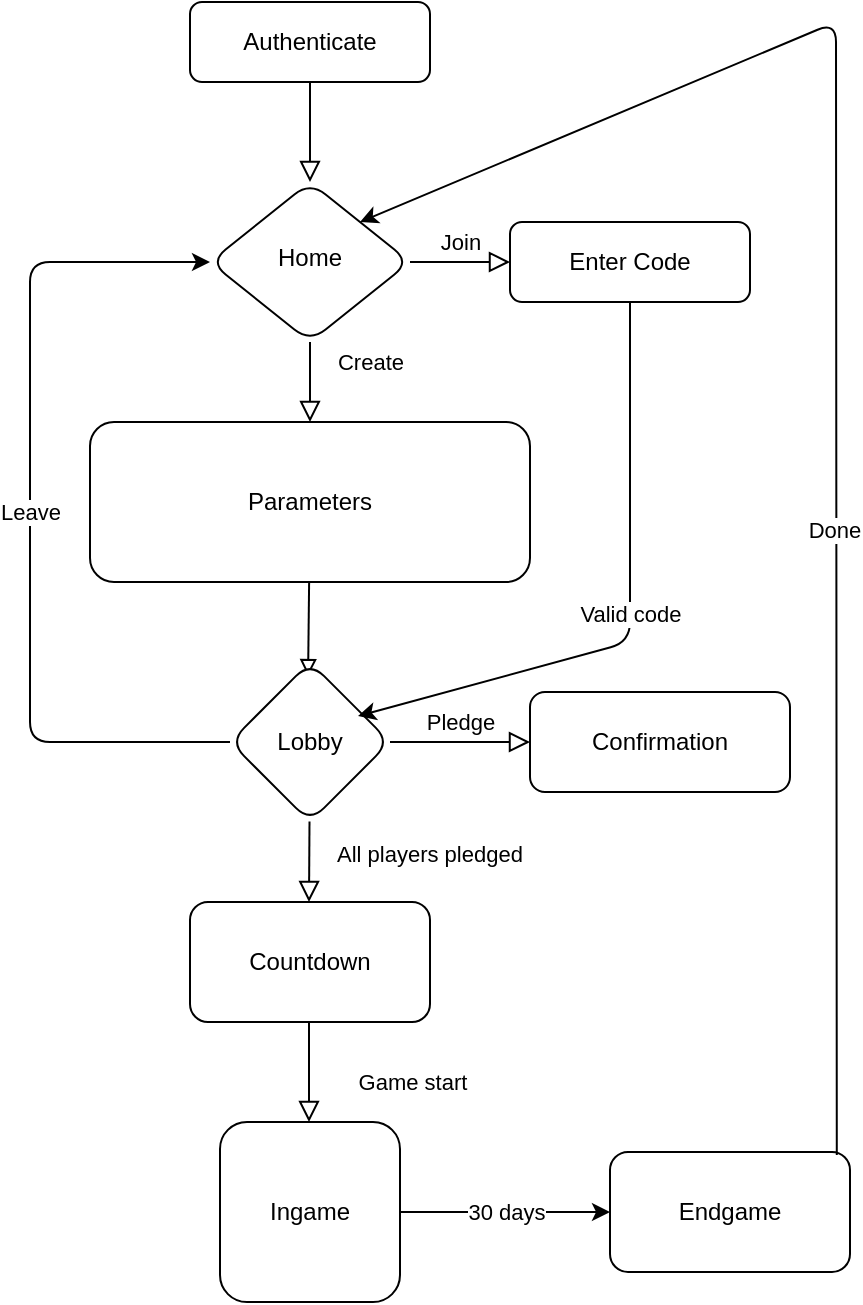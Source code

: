 <mxfile version="14.6.13" type="github">
  <diagram id="C5RBs43oDa-KdzZeNtuy" name="Page-1">
    <mxGraphModel dx="1179" dy="804" grid="1" gridSize="10" guides="1" tooltips="1" connect="1" arrows="1" fold="1" page="1" pageScale="1" pageWidth="827" pageHeight="1169" math="0" shadow="0">
      <root>
        <mxCell id="WIyWlLk6GJQsqaUBKTNV-0" />
        <mxCell id="WIyWlLk6GJQsqaUBKTNV-1" parent="WIyWlLk6GJQsqaUBKTNV-0" />
        <mxCell id="WIyWlLk6GJQsqaUBKTNV-2" value="" style="rounded=0;html=1;jettySize=auto;orthogonalLoop=1;fontSize=11;endArrow=block;endFill=0;endSize=8;strokeWidth=1;shadow=0;labelBackgroundColor=none;edgeStyle=orthogonalEdgeStyle;" parent="WIyWlLk6GJQsqaUBKTNV-1" source="WIyWlLk6GJQsqaUBKTNV-3" target="WIyWlLk6GJQsqaUBKTNV-6" edge="1">
          <mxGeometry relative="1" as="geometry" />
        </mxCell>
        <mxCell id="WIyWlLk6GJQsqaUBKTNV-3" value="Authenticate" style="rounded=1;whiteSpace=wrap;html=1;fontSize=12;glass=0;strokeWidth=1;shadow=0;" parent="WIyWlLk6GJQsqaUBKTNV-1" vertex="1">
          <mxGeometry x="260" y="80" width="120" height="40" as="geometry" />
        </mxCell>
        <mxCell id="WIyWlLk6GJQsqaUBKTNV-4" value="Create" style="rounded=0;html=1;jettySize=auto;orthogonalLoop=1;fontSize=11;endArrow=block;endFill=0;endSize=8;strokeWidth=1;shadow=0;labelBackgroundColor=none;edgeStyle=orthogonalEdgeStyle;entryX=0.5;entryY=0;entryDx=0;entryDy=0;" parent="WIyWlLk6GJQsqaUBKTNV-1" source="WIyWlLk6GJQsqaUBKTNV-6" target="_NtH6kBTuv8D4G-WiYzf-1" edge="1">
          <mxGeometry x="-0.5" y="30" relative="1" as="geometry">
            <mxPoint as="offset" />
            <mxPoint x="320" y="290" as="targetPoint" />
          </mxGeometry>
        </mxCell>
        <mxCell id="WIyWlLk6GJQsqaUBKTNV-5" value="Join" style="edgeStyle=orthogonalEdgeStyle;rounded=0;html=1;jettySize=auto;orthogonalLoop=1;fontSize=11;endArrow=block;endFill=0;endSize=8;strokeWidth=1;shadow=0;labelBackgroundColor=none;" parent="WIyWlLk6GJQsqaUBKTNV-1" source="WIyWlLk6GJQsqaUBKTNV-6" target="WIyWlLk6GJQsqaUBKTNV-7" edge="1">
          <mxGeometry y="10" relative="1" as="geometry">
            <mxPoint as="offset" />
          </mxGeometry>
        </mxCell>
        <mxCell id="WIyWlLk6GJQsqaUBKTNV-6" value="Home" style="rhombus;whiteSpace=wrap;html=1;shadow=0;fontFamily=Helvetica;fontSize=12;align=center;strokeWidth=1;spacing=6;spacingTop=-4;rounded=1;" parent="WIyWlLk6GJQsqaUBKTNV-1" vertex="1">
          <mxGeometry x="270" y="170" width="100" height="80" as="geometry" />
        </mxCell>
        <mxCell id="WIyWlLk6GJQsqaUBKTNV-7" value="Enter Code" style="rounded=1;whiteSpace=wrap;html=1;fontSize=12;glass=0;strokeWidth=1;shadow=0;" parent="WIyWlLk6GJQsqaUBKTNV-1" vertex="1">
          <mxGeometry x="420" y="190" width="120" height="40" as="geometry" />
        </mxCell>
        <mxCell id="WIyWlLk6GJQsqaUBKTNV-8" value="" style="rounded=0;html=1;jettySize=auto;orthogonalLoop=1;fontSize=11;endArrow=block;endFill=0;strokeWidth=1;shadow=0;labelBackgroundColor=none;entryX=0.488;entryY=0.088;entryDx=0;entryDy=0;entryPerimeter=0;" parent="WIyWlLk6GJQsqaUBKTNV-1" source="_NtH6kBTuv8D4G-WiYzf-1" target="_NtH6kBTuv8D4G-WiYzf-2" edge="1">
          <mxGeometry x="0.333" y="20" relative="1" as="geometry">
            <mxPoint as="offset" />
            <mxPoint x="320" y="370" as="sourcePoint" />
            <mxPoint x="320" y="400" as="targetPoint" />
          </mxGeometry>
        </mxCell>
        <mxCell id="_NtH6kBTuv8D4G-WiYzf-1" value="Parameters" style="rounded=1;whiteSpace=wrap;html=1;" vertex="1" parent="WIyWlLk6GJQsqaUBKTNV-1">
          <mxGeometry x="210" y="290" width="220" height="80" as="geometry" />
        </mxCell>
        <mxCell id="_NtH6kBTuv8D4G-WiYzf-2" value="Lobby" style="rhombus;whiteSpace=wrap;html=1;rounded=1;" vertex="1" parent="WIyWlLk6GJQsqaUBKTNV-1">
          <mxGeometry x="280" y="410" width="80" height="80" as="geometry" />
        </mxCell>
        <mxCell id="_NtH6kBTuv8D4G-WiYzf-3" value="Pledge" style="rounded=0;html=1;jettySize=auto;orthogonalLoop=1;fontSize=11;endArrow=block;endFill=0;endSize=8;strokeWidth=1;shadow=0;labelBackgroundColor=none;entryX=0;entryY=0.5;entryDx=0;entryDy=0;" edge="1" parent="WIyWlLk6GJQsqaUBKTNV-1" source="_NtH6kBTuv8D4G-WiYzf-2" target="_NtH6kBTuv8D4G-WiYzf-5">
          <mxGeometry y="10" relative="1" as="geometry">
            <mxPoint as="offset" />
            <mxPoint x="410" y="440" as="sourcePoint" />
            <mxPoint x="420" y="440" as="targetPoint" />
          </mxGeometry>
        </mxCell>
        <mxCell id="_NtH6kBTuv8D4G-WiYzf-5" value="Confirmation" style="rounded=1;whiteSpace=wrap;html=1;" vertex="1" parent="WIyWlLk6GJQsqaUBKTNV-1">
          <mxGeometry x="430" y="425" width="130" height="50" as="geometry" />
        </mxCell>
        <mxCell id="_NtH6kBTuv8D4G-WiYzf-6" value="All players pledged&amp;nbsp;" style="rounded=0;html=1;jettySize=auto;orthogonalLoop=1;fontSize=11;endArrow=block;endFill=0;endSize=8;strokeWidth=1;shadow=0;labelBackgroundColor=none;" edge="1" parent="WIyWlLk6GJQsqaUBKTNV-1" source="_NtH6kBTuv8D4G-WiYzf-2">
          <mxGeometry x="-0.2" y="61" relative="1" as="geometry">
            <mxPoint as="offset" />
            <mxPoint x="319.5" y="480" as="sourcePoint" />
            <mxPoint x="319.5" y="530" as="targetPoint" />
          </mxGeometry>
        </mxCell>
        <mxCell id="_NtH6kBTuv8D4G-WiYzf-7" value="Countdown" style="rounded=1;whiteSpace=wrap;html=1;" vertex="1" parent="WIyWlLk6GJQsqaUBKTNV-1">
          <mxGeometry x="260" y="530" width="120" height="60" as="geometry" />
        </mxCell>
        <mxCell id="_NtH6kBTuv8D4G-WiYzf-8" value="Game start" style="rounded=0;html=1;jettySize=auto;orthogonalLoop=1;fontSize=11;endArrow=block;endFill=0;endSize=8;strokeWidth=1;shadow=0;labelBackgroundColor=none;edgeStyle=orthogonalEdgeStyle;" edge="1" parent="WIyWlLk6GJQsqaUBKTNV-1">
          <mxGeometry x="0.2" y="51" relative="1" as="geometry">
            <mxPoint as="offset" />
            <mxPoint x="319.5" y="590" as="sourcePoint" />
            <mxPoint x="319.5" y="640" as="targetPoint" />
          </mxGeometry>
        </mxCell>
        <mxCell id="_NtH6kBTuv8D4G-WiYzf-9" value="Leave" style="endArrow=classic;html=1;exitX=0;exitY=0.5;exitDx=0;exitDy=0;entryX=0;entryY=0.5;entryDx=0;entryDy=0;" edge="1" parent="WIyWlLk6GJQsqaUBKTNV-1" source="_NtH6kBTuv8D4G-WiYzf-2" target="WIyWlLk6GJQsqaUBKTNV-6">
          <mxGeometry width="50" height="50" relative="1" as="geometry">
            <mxPoint x="480" y="360" as="sourcePoint" />
            <mxPoint x="530" y="310" as="targetPoint" />
            <Array as="points">
              <mxPoint x="180" y="450" />
              <mxPoint x="180" y="210" />
            </Array>
          </mxGeometry>
        </mxCell>
        <mxCell id="_NtH6kBTuv8D4G-WiYzf-10" value="Valid code" style="endArrow=classic;html=1;exitX=0.5;exitY=1;exitDx=0;exitDy=0;entryX=0.8;entryY=0.338;entryDx=0;entryDy=0;entryPerimeter=0;" edge="1" parent="WIyWlLk6GJQsqaUBKTNV-1" source="WIyWlLk6GJQsqaUBKTNV-7" target="_NtH6kBTuv8D4G-WiYzf-2">
          <mxGeometry width="50" height="50" relative="1" as="geometry">
            <mxPoint x="480" y="440" as="sourcePoint" />
            <mxPoint x="530" y="390" as="targetPoint" />
            <Array as="points">
              <mxPoint x="480" y="400" />
            </Array>
          </mxGeometry>
        </mxCell>
        <mxCell id="_NtH6kBTuv8D4G-WiYzf-11" value="Ingame" style="whiteSpace=wrap;html=1;aspect=fixed;rounded=1;" vertex="1" parent="WIyWlLk6GJQsqaUBKTNV-1">
          <mxGeometry x="275" y="640" width="90" height="90" as="geometry" />
        </mxCell>
        <mxCell id="_NtH6kBTuv8D4G-WiYzf-66" value="Endgame" style="rounded=1;whiteSpace=wrap;html=1;" vertex="1" parent="WIyWlLk6GJQsqaUBKTNV-1">
          <mxGeometry x="470" y="655" width="120" height="60" as="geometry" />
        </mxCell>
        <mxCell id="_NtH6kBTuv8D4G-WiYzf-67" value="30 days" style="endArrow=classic;html=1;exitX=1;exitY=0.5;exitDx=0;exitDy=0;entryX=0;entryY=0.5;entryDx=0;entryDy=0;" edge="1" parent="WIyWlLk6GJQsqaUBKTNV-1" source="_NtH6kBTuv8D4G-WiYzf-11" target="_NtH6kBTuv8D4G-WiYzf-66">
          <mxGeometry width="50" height="50" relative="1" as="geometry">
            <mxPoint x="530" y="470" as="sourcePoint" />
            <mxPoint x="580" y="420" as="targetPoint" />
          </mxGeometry>
        </mxCell>
        <mxCell id="_NtH6kBTuv8D4G-WiYzf-71" value="" style="endArrow=classic;html=1;exitX=0.945;exitY=0.026;exitDx=0;exitDy=0;entryX=1;entryY=0;entryDx=0;entryDy=0;exitPerimeter=0;" edge="1" parent="WIyWlLk6GJQsqaUBKTNV-1" source="_NtH6kBTuv8D4G-WiYzf-66" target="WIyWlLk6GJQsqaUBKTNV-6">
          <mxGeometry width="50" height="50" relative="1" as="geometry">
            <mxPoint x="530" y="400" as="sourcePoint" />
            <mxPoint x="580" y="350" as="targetPoint" />
            <Array as="points">
              <mxPoint x="583" y="90" />
            </Array>
          </mxGeometry>
        </mxCell>
        <mxCell id="_NtH6kBTuv8D4G-WiYzf-72" value="Done" style="edgeLabel;html=1;align=center;verticalAlign=middle;resizable=0;points=[];" vertex="1" connectable="0" parent="_NtH6kBTuv8D4G-WiYzf-71">
          <mxGeometry x="-0.245" y="1" relative="1" as="geometry">
            <mxPoint y="-1" as="offset" />
          </mxGeometry>
        </mxCell>
      </root>
    </mxGraphModel>
  </diagram>
</mxfile>
